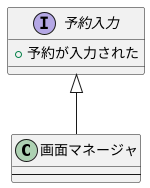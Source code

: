 @startuml
class 画面マネージャ {
---
}
interface 予約入力 {
' <<interface>>
+ 予約が入力された
}
予約入力 <|-- 画面マネージャ

@enduml